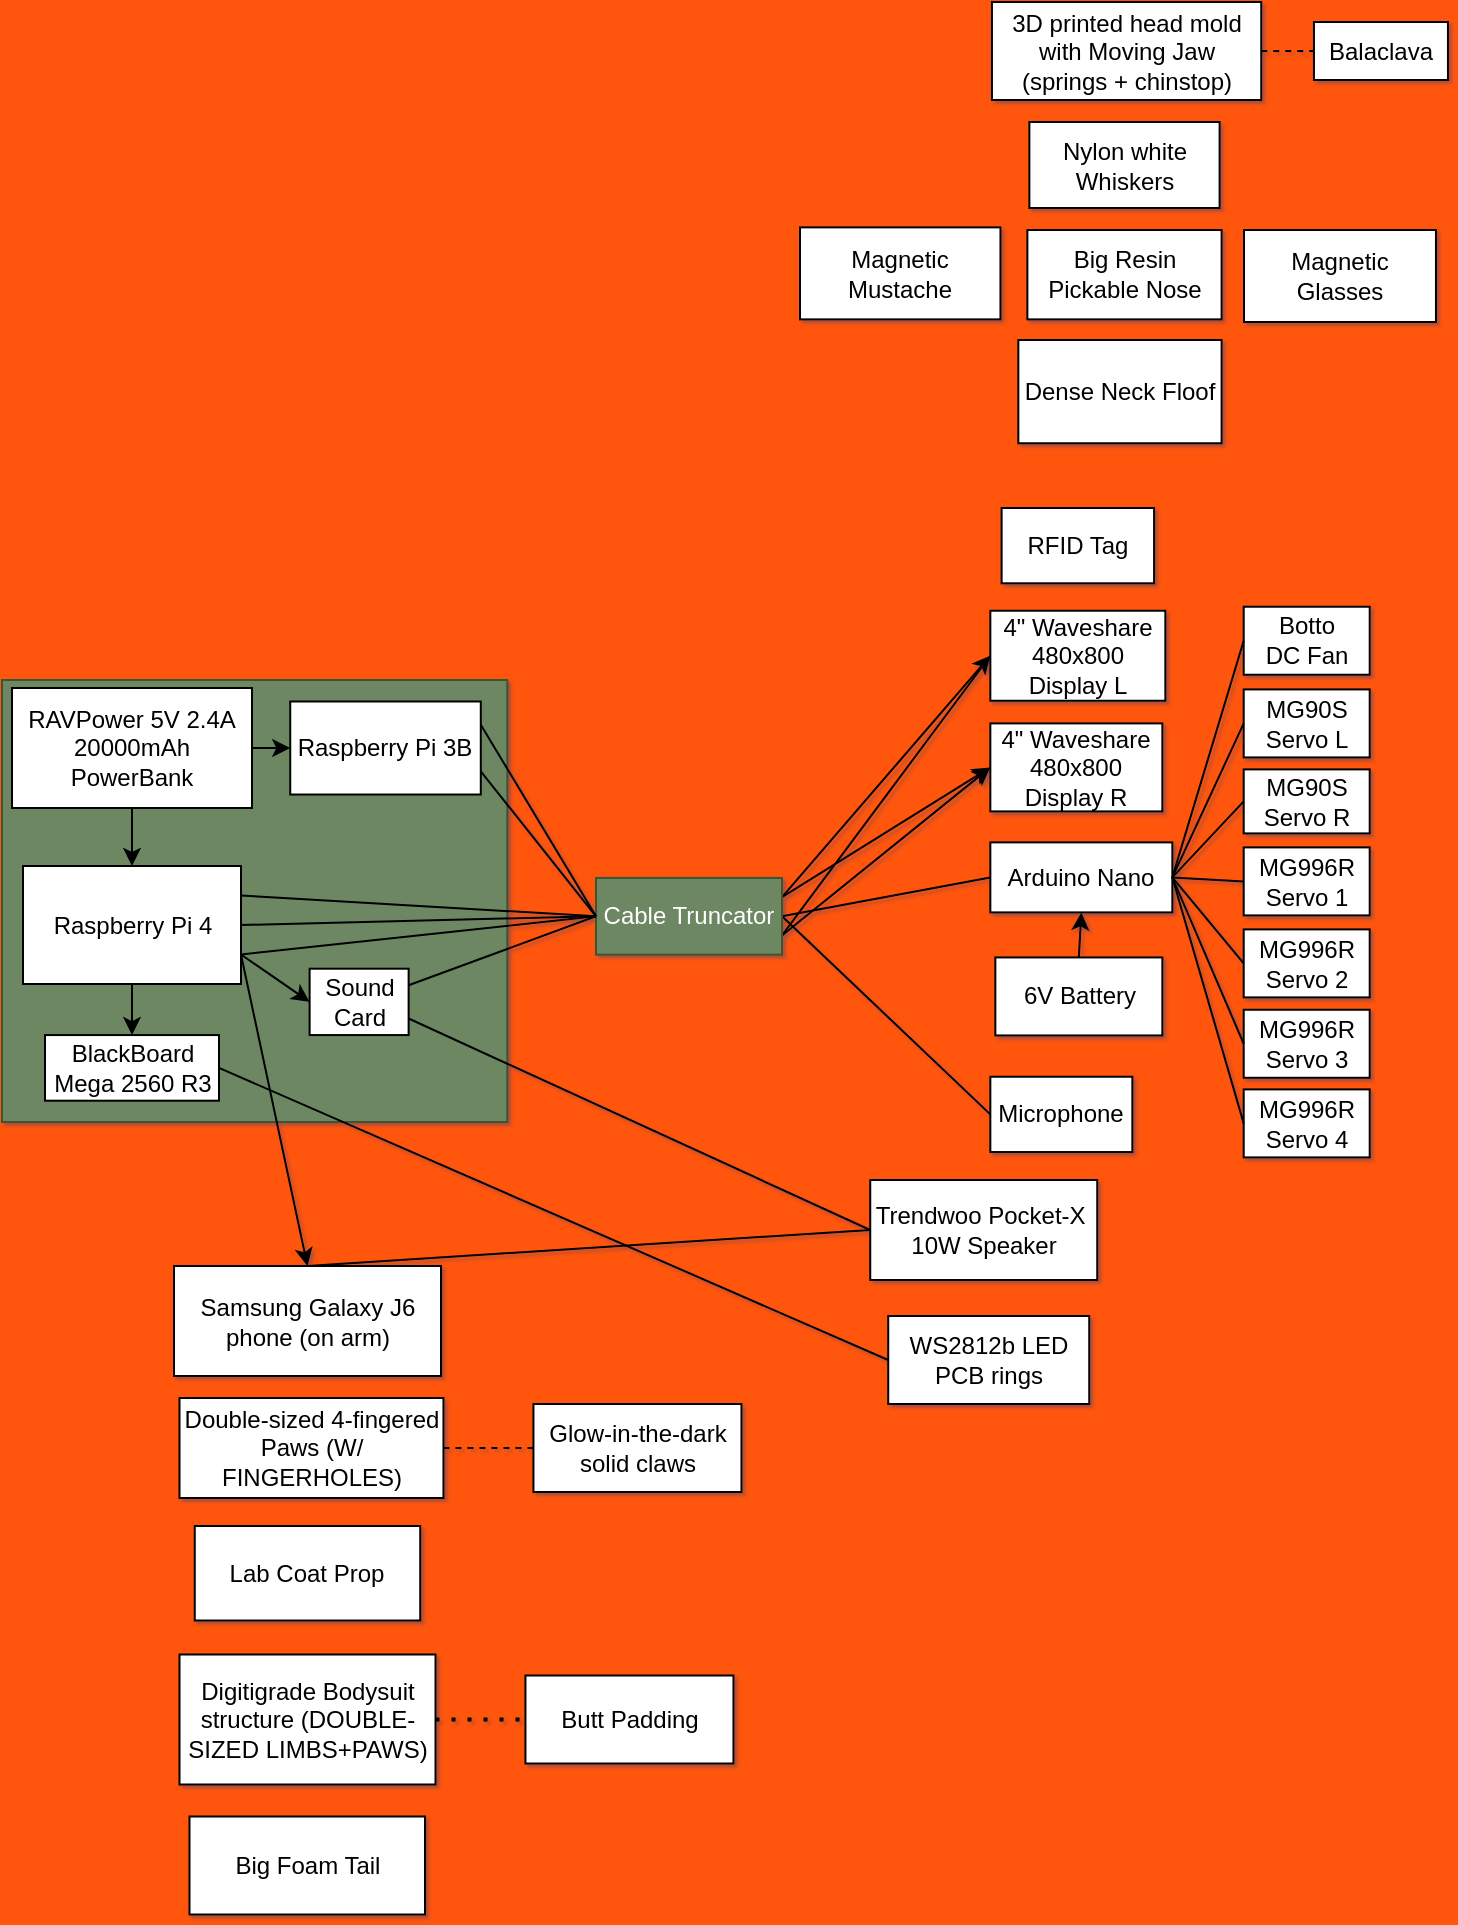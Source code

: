 <mxfile>
    <diagram id="meEQKwicSAwc1KFZT5nb" name="Page-1">
        <mxGraphModel dx="531" dy="516" grid="0" gridSize="10" guides="1" tooltips="1" connect="1" arrows="1" fold="1" page="1" pageScale="1" pageWidth="827" pageHeight="1169" background="#FF550D" math="0" shadow="1">
            <root>
                <mxCell id="0"/>
                <mxCell id="1" parent="0"/>
                <mxCell id="DGbpkix3uCbMqAGdI3nw-2" value="" style="rounded=0;whiteSpace=wrap;html=1;fillColor=#6d8764;fontColor=#ffffff;strokeColor=#3A5431;" parent="1" vertex="1">
                    <mxGeometry x="74" y="403" width="252.68" height="221" as="geometry"/>
                </mxCell>
                <mxCell id="sJYIKFFBBBpRVcEcnY1A-2" value="Raspberry Pi 4" style="rounded=0;whiteSpace=wrap;html=1;" parent="1" vertex="1">
                    <mxGeometry x="84.5" y="496" width="109" height="59" as="geometry"/>
                </mxCell>
                <mxCell id="sJYIKFFBBBpRVcEcnY1A-4" value="RAVPower 5V 2.4A&lt;br&gt;20000mAh PowerBank" style="rounded=0;whiteSpace=wrap;html=1;" parent="1" vertex="1">
                    <mxGeometry x="79" y="407" width="120" height="60" as="geometry"/>
                </mxCell>
                <mxCell id="MiqG1OLB_oiA9NUDDggW-1" value="Trendwoo Pocket-X&amp;nbsp;&lt;br&gt;10W Speaker" style="rounded=0;whiteSpace=wrap;html=1;" parent="1" vertex="1">
                    <mxGeometry x="508.12" y="653" width="113.5" height="50" as="geometry"/>
                </mxCell>
                <mxCell id="MiqG1OLB_oiA9NUDDggW-14" value="4&quot; Waveshare&lt;br&gt;480x800 Display L" style="rounded=0;whiteSpace=wrap;html=1;" parent="1" vertex="1">
                    <mxGeometry x="568.17" y="368.37" width="87.5" height="45" as="geometry"/>
                </mxCell>
                <mxCell id="MiqG1OLB_oiA9NUDDggW-16" value="Microphone" style="rounded=0;whiteSpace=wrap;html=1;" parent="1" vertex="1">
                    <mxGeometry x="568.17" y="601.37" width="71" height="37.65" as="geometry"/>
                </mxCell>
                <mxCell id="MiqG1OLB_oiA9NUDDggW-20" value="4&quot; Waveshare&lt;br&gt;480x800 Display R" style="rounded=0;whiteSpace=wrap;html=1;" parent="1" vertex="1">
                    <mxGeometry x="568.17" y="424.7" width="86" height="44" as="geometry"/>
                </mxCell>
                <mxCell id="EwRE9bhfaP1bS0f3p2Km-1" value="3D printed head mold with Moving Jaw &lt;br&gt;(springs + chinstop)" style="rounded=0;whiteSpace=wrap;html=1;" parent="1" vertex="1">
                    <mxGeometry x="568.98" y="64" width="134.64" height="49" as="geometry"/>
                </mxCell>
                <mxCell id="d74oWjSoeUJaTprNm0ml-1" value="Sound Card" style="rounded=0;whiteSpace=wrap;html=1;" parent="1" vertex="1">
                    <mxGeometry x="227.81" y="547.35" width="49.5" height="33.18" as="geometry"/>
                </mxCell>
                <mxCell id="1WqXuKTqIWCNE-_j3OdE-2" value="" style="endArrow=none;html=1;exitX=1;exitY=0.75;exitDx=0;exitDy=0;entryX=0;entryY=0.5;entryDx=0;entryDy=0;" parent="1" source="16" target="MiqG1OLB_oiA9NUDDggW-14" edge="1">
                    <mxGeometry width="50" height="50" relative="1" as="geometry">
                        <mxPoint x="363.68" y="402.63" as="sourcePoint"/>
                        <mxPoint x="27.68" y="677.63" as="targetPoint"/>
                    </mxGeometry>
                </mxCell>
                <mxCell id="1WqXuKTqIWCNE-_j3OdE-3" value="" style="endArrow=classic;html=1;entryX=0;entryY=0.5;entryDx=0;entryDy=0;exitX=1;exitY=0.75;exitDx=0;exitDy=0;" parent="1" source="16" target="MiqG1OLB_oiA9NUDDggW-20" edge="1">
                    <mxGeometry width="50" height="50" relative="1" as="geometry">
                        <mxPoint x="336.68" y="451.63" as="sourcePoint"/>
                        <mxPoint x="27.68" y="677.63" as="targetPoint"/>
                    </mxGeometry>
                </mxCell>
                <mxCell id="Ozhnao1Kgd7wMi6BiEIW-4" value="Digitigrade Bodysuit structure (DOUBLE-SIZED LIMBS+PAWS)" style="rounded=0;whiteSpace=wrap;html=1;" parent="1" vertex="1">
                    <mxGeometry x="162.75" y="890.25" width="128" height="65" as="geometry"/>
                </mxCell>
                <mxCell id="DGbpkix3uCbMqAGdI3nw-13" value="Lab Coat Prop" style="rounded=0;whiteSpace=wrap;html=1;" parent="1" vertex="1">
                    <mxGeometry x="170.38" y="826" width="112.73" height="47.25" as="geometry"/>
                </mxCell>
                <mxCell id="xB7NIbq1R1IMoygo_GZn-1" value="BlackBoard Mega 2560 R3" style="rounded=0;whiteSpace=wrap;html=1;" parent="1" vertex="1">
                    <mxGeometry x="95.5" y="580.53" width="87" height="32.82" as="geometry"/>
                </mxCell>
                <mxCell id="xB7NIbq1R1IMoygo_GZn-2" value="" style="endArrow=classic;html=1;exitX=0.5;exitY=1;exitDx=0;exitDy=0;entryX=0.5;entryY=0;entryDx=0;entryDy=0;" parent="1" source="sJYIKFFBBBpRVcEcnY1A-2" target="xB7NIbq1R1IMoygo_GZn-1" edge="1">
                    <mxGeometry width="50" height="50" relative="1" as="geometry">
                        <mxPoint x="-4.58" y="971.68" as="sourcePoint"/>
                        <mxPoint x="45.42" y="921.68" as="targetPoint"/>
                    </mxGeometry>
                </mxCell>
                <mxCell id="Nwgi6No1Y5rALYJXFBc9-3" value="WS2812b LED PCB rings" style="rounded=0;whiteSpace=wrap;html=1;" parent="1" vertex="1">
                    <mxGeometry x="517.12" y="721.0" width="100.5" height="44" as="geometry"/>
                </mxCell>
                <mxCell id="H9GIjnEAIh9E3dcZyppp-1" value="Nylon white Whiskers" style="rounded=0;whiteSpace=wrap;html=1;" parent="1" vertex="1">
                    <mxGeometry x="587.69" y="124" width="95.11" height="43" as="geometry"/>
                </mxCell>
                <mxCell id="G8CKnrLTyZzQH0mxdqqO-1" value="Big Foam Tail" style="rounded=0;whiteSpace=wrap;html=1;" parent="1" vertex="1">
                    <mxGeometry x="167.75" y="971.25" width="117.75" height="49" as="geometry"/>
                </mxCell>
                <mxCell id="mjT4M5Ip4WEiN_Ukw4vy-4" value="Big Resin Pickable Nose" style="rounded=0;whiteSpace=wrap;html=1;" parent="1" vertex="1">
                    <mxGeometry x="586.69" y="178" width="97.11" height="44.69" as="geometry"/>
                </mxCell>
                <mxCell id="l3iReEpkzlMMZ4JEiKjo-1" value="Arduino Nano" style="rounded=0;whiteSpace=wrap;html=1;" parent="1" vertex="1">
                    <mxGeometry x="568.17" y="484.2" width="91" height="35" as="geometry"/>
                </mxCell>
                <mxCell id="l3iReEpkzlMMZ4JEiKjo-6" value="MG90S Servo L" style="rounded=0;whiteSpace=wrap;html=1;" parent="1" vertex="1">
                    <mxGeometry x="694.85" y="407.71" width="63" height="34" as="geometry"/>
                </mxCell>
                <mxCell id="l3iReEpkzlMMZ4JEiKjo-7" value="MG90S Servo R" style="rounded=0;whiteSpace=wrap;html=1;" parent="1" vertex="1">
                    <mxGeometry x="694.85" y="447.7" width="63" height="32" as="geometry"/>
                </mxCell>
                <mxCell id="l3iReEpkzlMMZ4JEiKjo-9" value="" style="endArrow=none;html=1;entryX=1;entryY=0.5;entryDx=0;entryDy=0;exitX=0;exitY=0.5;exitDx=0;exitDy=0;" parent="1" source="l3iReEpkzlMMZ4JEiKjo-7" target="l3iReEpkzlMMZ4JEiKjo-1" edge="1">
                    <mxGeometry width="50" height="50" relative="1" as="geometry">
                        <mxPoint x="142.85" y="1076.9" as="sourcePoint"/>
                        <mxPoint x="677.85" y="474.4" as="targetPoint"/>
                    </mxGeometry>
                </mxCell>
                <mxCell id="l3iReEpkzlMMZ4JEiKjo-10" value="" style="endArrow=none;html=1;entryX=0;entryY=0.5;entryDx=0;entryDy=0;exitX=1;exitY=0.5;exitDx=0;exitDy=0;" parent="1" source="l3iReEpkzlMMZ4JEiKjo-1" target="l3iReEpkzlMMZ4JEiKjo-6" edge="1">
                    <mxGeometry width="50" height="50" relative="1" as="geometry">
                        <mxPoint x="677.85" y="479.71" as="sourcePoint"/>
                        <mxPoint x="196.85" y="981.72" as="targetPoint"/>
                    </mxGeometry>
                </mxCell>
                <mxCell id="1nplpBPKuo-pAkyZSkpJ-1" value="Dense Neck Floof" style="rounded=0;whiteSpace=wrap;html=1;" parent="1" vertex="1">
                    <mxGeometry x="582.17" y="233" width="101.63" height="51.63" as="geometry"/>
                </mxCell>
                <mxCell id="mBO-9hLZOUBeBoBWAcDw-1" value="Samsung Galaxy J6 phone (on arm)" style="rounded=0;whiteSpace=wrap;html=1;" parent="1" vertex="1">
                    <mxGeometry x="160.0" y="696" width="133.5" height="55" as="geometry"/>
                </mxCell>
                <mxCell id="xO1Hjzes8Y6__K4B7noJ-2" value="Double-sized 4-fingered&lt;br&gt;Paws (W/ FINGERHOLES)" style="rounded=0;whiteSpace=wrap;html=1;" parent="1" vertex="1">
                    <mxGeometry x="162.75" y="762" width="131.98" height="50" as="geometry"/>
                </mxCell>
                <mxCell id="RNzUeTDi_I4CX30dIOAC-3" value="" style="endArrow=none;html=1;exitX=0.5;exitY=0;exitDx=0;exitDy=0;entryX=0;entryY=0.5;entryDx=0;entryDy=0;" parent="1" source="mBO-9hLZOUBeBoBWAcDw-1" target="MiqG1OLB_oiA9NUDDggW-1" edge="1">
                    <mxGeometry width="50" height="50" relative="1" as="geometry">
                        <mxPoint x="299.68" y="680" as="sourcePoint"/>
                        <mxPoint x="406.68" y="579.692" as="targetPoint"/>
                    </mxGeometry>
                </mxCell>
                <mxCell id="Go469ZPybtOP6rE_uH8v-2" value="" style="endArrow=classic;html=1;exitX=1;exitY=0.75;exitDx=0;exitDy=0;entryX=0;entryY=0.5;entryDx=0;entryDy=0;" parent="1" source="sJYIKFFBBBpRVcEcnY1A-2" target="d74oWjSoeUJaTprNm0ml-1" edge="1">
                    <mxGeometry width="50" height="50" relative="1" as="geometry">
                        <mxPoint x="326.68" y="488" as="sourcePoint"/>
                        <mxPoint x="217.71" y="544" as="targetPoint"/>
                    </mxGeometry>
                </mxCell>
                <mxCell id="tlnqakFBp3Ho37KXmZqp-3" value="" style="endArrow=classic;html=1;exitX=1;exitY=0.25;exitDx=0;exitDy=0;entryX=0;entryY=0.5;entryDx=0;entryDy=0;" parent="1" source="16" target="MiqG1OLB_oiA9NUDDggW-20" edge="1">
                    <mxGeometry width="50" height="50" relative="1" as="geometry">
                        <mxPoint x="256.2" y="430.72" as="sourcePoint"/>
                        <mxPoint x="247.68" y="500.63" as="targetPoint"/>
                    </mxGeometry>
                </mxCell>
                <mxCell id="nYuNfDLr34HPvWMLvB9R-5" value="" style="endArrow=classic;html=1;entryX=0;entryY=0.5;entryDx=0;entryDy=0;exitX=1;exitY=0.25;exitDx=0;exitDy=0;" parent="1" source="16" target="MiqG1OLB_oiA9NUDDggW-14" edge="1">
                    <mxGeometry width="50" height="50" relative="1" as="geometry">
                        <mxPoint x="327.68" y="448.63" as="sourcePoint"/>
                        <mxPoint x="320.68" y="438.3" as="targetPoint"/>
                    </mxGeometry>
                </mxCell>
                <mxCell id="nYuNfDLr34HPvWMLvB9R-9" value="" style="endArrow=none;html=1;entryX=0;entryY=0.5;entryDx=0;entryDy=0;exitX=1;exitY=0.5;exitDx=0;exitDy=0;" parent="1" source="16" target="MiqG1OLB_oiA9NUDDggW-16" edge="1">
                    <mxGeometry width="50" height="50" relative="1" as="geometry">
                        <mxPoint x="341.68" y="543.63" as="sourcePoint"/>
                        <mxPoint x="328.68" y="500.63" as="targetPoint"/>
                    </mxGeometry>
                </mxCell>
                <mxCell id="P2U7Luo28GVeBd__tEnY-2" value="" style="endArrow=classic;html=1;exitX=0.5;exitY=1;exitDx=0;exitDy=0;entryX=0.5;entryY=0;entryDx=0;entryDy=0;" parent="1" source="sJYIKFFBBBpRVcEcnY1A-4" target="sJYIKFFBBBpRVcEcnY1A-2" edge="1">
                    <mxGeometry width="50" height="50" relative="1" as="geometry">
                        <mxPoint x="307.68" y="600" as="sourcePoint"/>
                        <mxPoint x="357.68" y="550" as="targetPoint"/>
                    </mxGeometry>
                </mxCell>
                <mxCell id="Yjcuvt-7D69lJ8ES1OOV-1" value="Raspberry Pi 3B" style="rounded=0;whiteSpace=wrap;html=1;" parent="1" vertex="1">
                    <mxGeometry x="218.12" y="413.75" width="95.27" height="46.51" as="geometry"/>
                </mxCell>
                <mxCell id="Yjcuvt-7D69lJ8ES1OOV-2" value="" style="endArrow=classic;html=1;exitX=1;exitY=0.5;exitDx=0;exitDy=0;entryX=0;entryY=0.5;entryDx=0;entryDy=0;" parent="1" source="sJYIKFFBBBpRVcEcnY1A-4" target="Yjcuvt-7D69lJ8ES1OOV-1" edge="1">
                    <mxGeometry width="50" height="50" relative="1" as="geometry">
                        <mxPoint x="307.68" y="680" as="sourcePoint"/>
                        <mxPoint x="357.68" y="630" as="targetPoint"/>
                    </mxGeometry>
                </mxCell>
                <mxCell id="dLq0NmMCFaMVdCEzxlDA-1" value="Glow-in-the-dark solid claws" style="rounded=0;whiteSpace=wrap;html=1;" parent="1" vertex="1">
                    <mxGeometry x="339.73" y="765" width="104" height="44" as="geometry"/>
                </mxCell>
                <mxCell id="8uKKw6rdh23P3kLo1PTB-3" value="Magnetic Mustache" style="rounded=0;whiteSpace=wrap;html=1;" parent="1" vertex="1">
                    <mxGeometry x="473" y="176.69" width="100.23" height="46" as="geometry"/>
                </mxCell>
                <mxCell id="SpIbLsfifqnd3sB7QlT--1" value="Magnetic Glasses" style="rounded=0;whiteSpace=wrap;html=1;" parent="1" vertex="1">
                    <mxGeometry x="695" y="178" width="95.98" height="46" as="geometry"/>
                </mxCell>
                <mxCell id="Y0KvS01ypI3U4MMU2ByG-1" value="" style="endArrow=none;dashed=1;html=1;exitX=1;exitY=0.5;exitDx=0;exitDy=0;entryX=0;entryY=0.5;entryDx=0;entryDy=0;" parent="1" source="xO1Hjzes8Y6__K4B7noJ-2" target="dLq0NmMCFaMVdCEzxlDA-1" edge="1">
                    <mxGeometry width="50" height="50" relative="1" as="geometry">
                        <mxPoint x="132.73" y="880" as="sourcePoint"/>
                        <mxPoint x="332.23" y="786.5" as="targetPoint"/>
                    </mxGeometry>
                </mxCell>
                <mxCell id="LMGvcSsd6-tG-FGanWij-2" value="" style="endArrow=none;dashed=1;html=1;dashPattern=1 3;strokeWidth=2;exitX=1;exitY=0.5;exitDx=0;exitDy=0;entryX=0;entryY=0.5;entryDx=0;entryDy=0;" parent="1" source="Ozhnao1Kgd7wMi6BiEIW-4" target="LMGvcSsd6-tG-FGanWij-3" edge="1">
                    <mxGeometry width="50" height="50" relative="1" as="geometry">
                        <mxPoint x="177.73" y="939" as="sourcePoint"/>
                        <mxPoint x="355.73" y="881" as="targetPoint"/>
                    </mxGeometry>
                </mxCell>
                <mxCell id="LMGvcSsd6-tG-FGanWij-3" value="Butt Padding" style="rounded=0;whiteSpace=wrap;html=1;" parent="1" vertex="1">
                    <mxGeometry x="335.73" y="900.75" width="104" height="44" as="geometry"/>
                </mxCell>
                <mxCell id="d0vmk9wZkhKShE1cy558-1" value="" style="endArrow=none;dashed=1;html=1;exitX=1;exitY=0.5;exitDx=0;exitDy=0;entryX=0;entryY=0.5;entryDx=0;entryDy=0;" parent="1" source="EwRE9bhfaP1bS0f3p2Km-1" target="d0vmk9wZkhKShE1cy558-2" edge="1">
                    <mxGeometry width="50" height="50" relative="1" as="geometry">
                        <mxPoint x="813.98" y="64" as="sourcePoint"/>
                        <mxPoint x="736.98" y="89" as="targetPoint"/>
                    </mxGeometry>
                </mxCell>
                <mxCell id="d0vmk9wZkhKShE1cy558-2" value="Balaclava" style="rounded=0;whiteSpace=wrap;html=1;" parent="1" vertex="1">
                    <mxGeometry x="729.98" y="74" width="67" height="29" as="geometry"/>
                </mxCell>
                <mxCell id="2" value="" style="endArrow=classic;html=1;exitX=1;exitY=0.75;exitDx=0;exitDy=0;entryX=0.5;entryY=0;entryDx=0;entryDy=0;" parent="1" source="sJYIKFFBBBpRVcEcnY1A-2" target="mBO-9hLZOUBeBoBWAcDw-1" edge="1">
                    <mxGeometry width="50" height="50" relative="1" as="geometry">
                        <mxPoint x="340.68" y="757" as="sourcePoint"/>
                        <mxPoint x="390.68" y="707" as="targetPoint"/>
                    </mxGeometry>
                </mxCell>
                <mxCell id="3" value="MG996R Servo 1" style="rounded=0;whiteSpace=wrap;html=1;" parent="1" vertex="1">
                    <mxGeometry x="694.85" y="486.7" width="63" height="34" as="geometry"/>
                </mxCell>
                <mxCell id="4" value="MG996R Servo 2" style="rounded=0;whiteSpace=wrap;html=1;" parent="1" vertex="1">
                    <mxGeometry x="694.85" y="527.7" width="63" height="34" as="geometry"/>
                </mxCell>
                <mxCell id="5" value="MG996R Servo 3" style="rounded=0;whiteSpace=wrap;html=1;" parent="1" vertex="1">
                    <mxGeometry x="694.85" y="567.88" width="63" height="34" as="geometry"/>
                </mxCell>
                <mxCell id="6" value="MG996R Servo 4" style="rounded=0;whiteSpace=wrap;html=1;" parent="1" vertex="1">
                    <mxGeometry x="694.85" y="607.7" width="63" height="34" as="geometry"/>
                </mxCell>
                <mxCell id="7" value="" style="endArrow=none;html=1;exitX=1;exitY=0.5;exitDx=0;exitDy=0;entryX=0;entryY=0.5;entryDx=0;entryDy=0;" parent="1" source="l3iReEpkzlMMZ4JEiKjo-1" target="3" edge="1">
                    <mxGeometry width="50" height="50" relative="1" as="geometry">
                        <mxPoint x="677.85" y="474.4" as="sourcePoint"/>
                        <mxPoint x="706.35" y="491.7" as="targetPoint"/>
                    </mxGeometry>
                </mxCell>
                <mxCell id="8" value="" style="endArrow=none;html=1;exitX=1;exitY=0.5;exitDx=0;exitDy=0;entryX=0;entryY=0.5;entryDx=0;entryDy=0;" parent="1" source="l3iReEpkzlMMZ4JEiKjo-1" target="4" edge="1">
                    <mxGeometry width="50" height="50" relative="1" as="geometry">
                        <mxPoint x="677.85" y="474.4" as="sourcePoint"/>
                        <mxPoint x="706.35" y="491.7" as="targetPoint"/>
                    </mxGeometry>
                </mxCell>
                <mxCell id="9" value="" style="endArrow=none;html=1;exitX=1;exitY=0.5;exitDx=0;exitDy=0;entryX=0;entryY=0.5;entryDx=0;entryDy=0;" parent="1" source="l3iReEpkzlMMZ4JEiKjo-1" target="5" edge="1">
                    <mxGeometry width="50" height="50" relative="1" as="geometry">
                        <mxPoint x="677.85" y="474.4" as="sourcePoint"/>
                        <mxPoint x="706.35" y="491.7" as="targetPoint"/>
                    </mxGeometry>
                </mxCell>
                <mxCell id="10" value="" style="endArrow=none;html=1;exitX=1;exitY=0.5;exitDx=0;exitDy=0;entryX=0;entryY=0.5;entryDx=0;entryDy=0;" parent="1" source="l3iReEpkzlMMZ4JEiKjo-1" target="6" edge="1">
                    <mxGeometry width="50" height="50" relative="1" as="geometry">
                        <mxPoint x="677.85" y="474.4" as="sourcePoint"/>
                        <mxPoint x="706.35" y="491.7" as="targetPoint"/>
                    </mxGeometry>
                </mxCell>
                <mxCell id="11" value="" style="endArrow=none;html=1;exitX=1;exitY=0.5;exitDx=0;exitDy=0;entryX=0;entryY=0.5;entryDx=0;entryDy=0;" parent="1" source="16" target="l3iReEpkzlMMZ4JEiKjo-1" edge="1">
                    <mxGeometry width="50" height="50" relative="1" as="geometry">
                        <mxPoint x="531.68" y="616.63" as="sourcePoint"/>
                        <mxPoint x="581.68" y="566.63" as="targetPoint"/>
                    </mxGeometry>
                </mxCell>
                <mxCell id="12" value="6V Battery" style="rounded=0;whiteSpace=wrap;html=1;" parent="1" vertex="1">
                    <mxGeometry x="570.67" y="541.72" width="83.5" height="39" as="geometry"/>
                </mxCell>
                <mxCell id="13" value="" style="endArrow=classic;html=1;exitX=0.5;exitY=0;exitDx=0;exitDy=0;entryX=0.5;entryY=1;entryDx=0;entryDy=0;" parent="1" source="12" target="l3iReEpkzlMMZ4JEiKjo-1" edge="1">
                    <mxGeometry width="50" height="50" relative="1" as="geometry">
                        <mxPoint x="398.67" y="655" as="sourcePoint"/>
                        <mxPoint x="448.67" y="605" as="targetPoint"/>
                    </mxGeometry>
                </mxCell>
                <mxCell id="16" value="Cable Truncator" style="rounded=0;whiteSpace=wrap;html=1;fillColor=#6d8764;fontColor=#ffffff;strokeColor=#3A5431;" parent="1" vertex="1">
                    <mxGeometry x="371" y="501.96" width="93" height="38.35" as="geometry"/>
                </mxCell>
                <mxCell id="17" value="" style="endArrow=none;html=1;exitX=1;exitY=0.25;exitDx=0;exitDy=0;entryX=0;entryY=0.5;entryDx=0;entryDy=0;" parent="1" source="d74oWjSoeUJaTprNm0ml-1" target="16" edge="1">
                    <mxGeometry width="50" height="50" relative="1" as="geometry">
                        <mxPoint x="305.5" y="550" as="sourcePoint"/>
                        <mxPoint x="409.5" y="567" as="targetPoint"/>
                    </mxGeometry>
                </mxCell>
                <mxCell id="18" value="" style="endArrow=none;html=1;entryX=1;entryY=0.75;entryDx=0;entryDy=0;exitX=0;exitY=0.5;exitDx=0;exitDy=0;" parent="1" source="MiqG1OLB_oiA9NUDDggW-1" target="d74oWjSoeUJaTprNm0ml-1" edge="1">
                    <mxGeometry width="50" height="50" relative="1" as="geometry">
                        <mxPoint x="414" y="598" as="sourcePoint"/>
                        <mxPoint x="278" y="548" as="targetPoint"/>
                    </mxGeometry>
                </mxCell>
                <mxCell id="19" value="" style="endArrow=none;html=1;exitX=1;exitY=0.25;exitDx=0;exitDy=0;entryX=0;entryY=0.5;entryDx=0;entryDy=0;" parent="1" source="Yjcuvt-7D69lJ8ES1OOV-1" target="16" edge="1">
                    <mxGeometry width="50" height="50" relative="1" as="geometry">
                        <mxPoint x="228" y="598" as="sourcePoint"/>
                        <mxPoint x="278" y="548" as="targetPoint"/>
                    </mxGeometry>
                </mxCell>
                <mxCell id="20" value="" style="endArrow=none;html=1;exitX=1;exitY=0.75;exitDx=0;exitDy=0;entryX=0;entryY=0.5;entryDx=0;entryDy=0;" parent="1" source="Yjcuvt-7D69lJ8ES1OOV-1" target="16" edge="1">
                    <mxGeometry width="50" height="50" relative="1" as="geometry">
                        <mxPoint x="228" y="598" as="sourcePoint"/>
                        <mxPoint x="278" y="548" as="targetPoint"/>
                    </mxGeometry>
                </mxCell>
                <mxCell id="21" value="" style="endArrow=none;html=1;exitX=1;exitY=0.25;exitDx=0;exitDy=0;entryX=0;entryY=0.5;entryDx=0;entryDy=0;" parent="1" source="sJYIKFFBBBpRVcEcnY1A-2" target="16" edge="1">
                    <mxGeometry width="50" height="50" relative="1" as="geometry">
                        <mxPoint x="463" y="598" as="sourcePoint"/>
                        <mxPoint x="513" y="548" as="targetPoint"/>
                    </mxGeometry>
                </mxCell>
                <mxCell id="22" value="" style="endArrow=none;html=1;exitX=1;exitY=0.5;exitDx=0;exitDy=0;entryX=0;entryY=0.5;entryDx=0;entryDy=0;" parent="1" source="sJYIKFFBBBpRVcEcnY1A-2" target="16" edge="1">
                    <mxGeometry width="50" height="50" relative="1" as="geometry">
                        <mxPoint x="463" y="598" as="sourcePoint"/>
                        <mxPoint x="513" y="548" as="targetPoint"/>
                    </mxGeometry>
                </mxCell>
                <mxCell id="24" value="" style="endArrow=none;html=1;exitX=1;exitY=0.75;exitDx=0;exitDy=0;entryX=0;entryY=0.5;entryDx=0;entryDy=0;" parent="1" source="sJYIKFFBBBpRVcEcnY1A-2" target="16" edge="1">
                    <mxGeometry width="50" height="50" relative="1" as="geometry">
                        <mxPoint x="463" y="598" as="sourcePoint"/>
                        <mxPoint x="513" y="548" as="targetPoint"/>
                    </mxGeometry>
                </mxCell>
                <mxCell id="25" value="" style="endArrow=none;html=1;exitX=1;exitY=0.5;exitDx=0;exitDy=0;entryX=0;entryY=0.5;entryDx=0;entryDy=0;" parent="1" source="xB7NIbq1R1IMoygo_GZn-1" target="Nwgi6No1Y5rALYJXFBc9-3" edge="1">
                    <mxGeometry width="50" height="50" relative="1" as="geometry">
                        <mxPoint x="326" y="692" as="sourcePoint"/>
                        <mxPoint x="376" y="642" as="targetPoint"/>
                    </mxGeometry>
                </mxCell>
                <mxCell id="26" value="Botto &lt;br&gt;DC Fan" style="rounded=0;whiteSpace=wrap;html=1;" parent="1" vertex="1">
                    <mxGeometry x="694.85" y="366.37" width="63" height="34" as="geometry"/>
                </mxCell>
                <mxCell id="27" value="" style="endArrow=none;html=1;exitX=1;exitY=0.5;exitDx=0;exitDy=0;entryX=0;entryY=0.5;entryDx=0;entryDy=0;" parent="1" source="l3iReEpkzlMMZ4JEiKjo-1" target="26" edge="1">
                    <mxGeometry width="50" height="50" relative="1" as="geometry">
                        <mxPoint x="647.94" y="525.37" as="sourcePoint"/>
                        <mxPoint x="697.94" y="475.37" as="targetPoint"/>
                    </mxGeometry>
                </mxCell>
                <mxCell id="28" value="RFID Tag" style="rounded=0;whiteSpace=wrap;html=1;" parent="1" vertex="1">
                    <mxGeometry x="573.81" y="317" width="76.23" height="37.65" as="geometry"/>
                </mxCell>
            </root>
        </mxGraphModel>
    </diagram>
</mxfile>